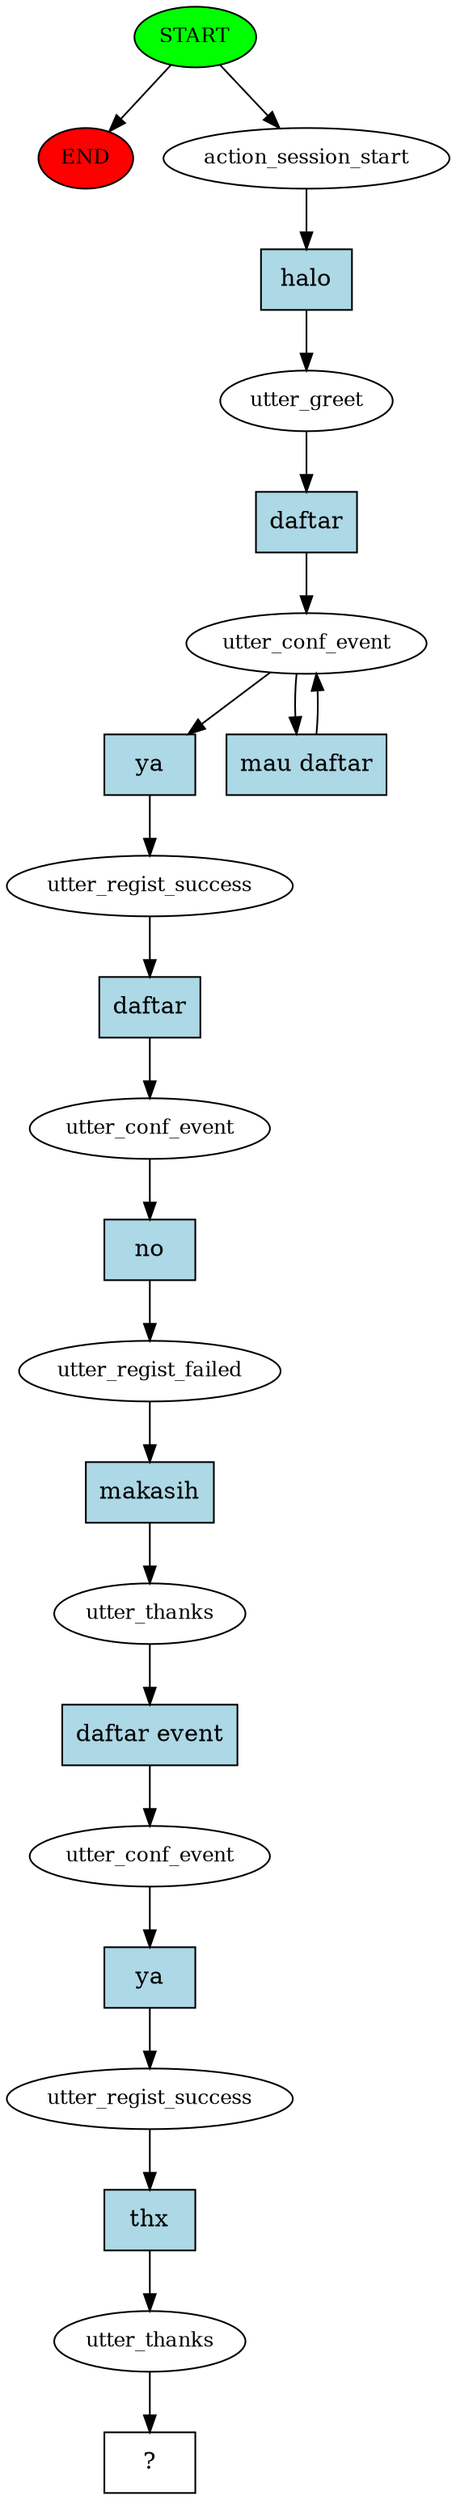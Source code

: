 digraph  {
0 [class="start active", fillcolor=green, fontsize=12, label=START, style=filled];
"-1" [class=end, fillcolor=red, fontsize=12, label=END, style=filled];
1 [class=active, fontsize=12, label=action_session_start];
2 [class=active, fontsize=12, label=utter_greet];
3 [class=active, fontsize=12, label=utter_conf_event];
5 [class=active, fontsize=12, label=utter_regist_success];
6 [class=active, fontsize=12, label=utter_conf_event];
7 [class=active, fontsize=12, label=utter_regist_failed];
8 [class=active, fontsize=12, label=utter_thanks];
9 [class=active, fontsize=12, label=utter_conf_event];
10 [class=active, fontsize=12, label=utter_regist_success];
11 [class=active, fontsize=12, label=utter_thanks];
12 [class="intent dashed active", label="  ?  ", shape=rect];
13 [class="intent active", fillcolor=lightblue, label=halo, shape=rect, style=filled];
14 [class="intent active", fillcolor=lightblue, label=daftar, shape=rect, style=filled];
15 [class="intent active", fillcolor=lightblue, label=ya, shape=rect, style=filled];
16 [class="intent active", fillcolor=lightblue, label="mau daftar", shape=rect, style=filled];
17 [class="intent active", fillcolor=lightblue, label=daftar, shape=rect, style=filled];
18 [class="intent active", fillcolor=lightblue, label=no, shape=rect, style=filled];
19 [class="intent active", fillcolor=lightblue, label=makasih, shape=rect, style=filled];
20 [class="intent active", fillcolor=lightblue, label="daftar event", shape=rect, style=filled];
21 [class="intent active", fillcolor=lightblue, label=ya, shape=rect, style=filled];
22 [class="intent active", fillcolor=lightblue, label=thx, shape=rect, style=filled];
0 -> "-1"  [class="", key=NONE, label=""];
0 -> 1  [class=active, key=NONE, label=""];
1 -> 13  [class=active, key=0];
2 -> 14  [class=active, key=0];
3 -> 15  [class=active, key=0];
3 -> 16  [class=active, key=0];
5 -> 17  [class=active, key=0];
6 -> 18  [class=active, key=0];
7 -> 19  [class=active, key=0];
8 -> 20  [class=active, key=0];
9 -> 21  [class=active, key=0];
10 -> 22  [class=active, key=0];
11 -> 12  [class=active, key=NONE, label=""];
13 -> 2  [class=active, key=0];
14 -> 3  [class=active, key=0];
15 -> 5  [class=active, key=0];
16 -> 3  [class=active, key=0];
17 -> 6  [class=active, key=0];
18 -> 7  [class=active, key=0];
19 -> 8  [class=active, key=0];
20 -> 9  [class=active, key=0];
21 -> 10  [class=active, key=0];
22 -> 11  [class=active, key=0];
}
